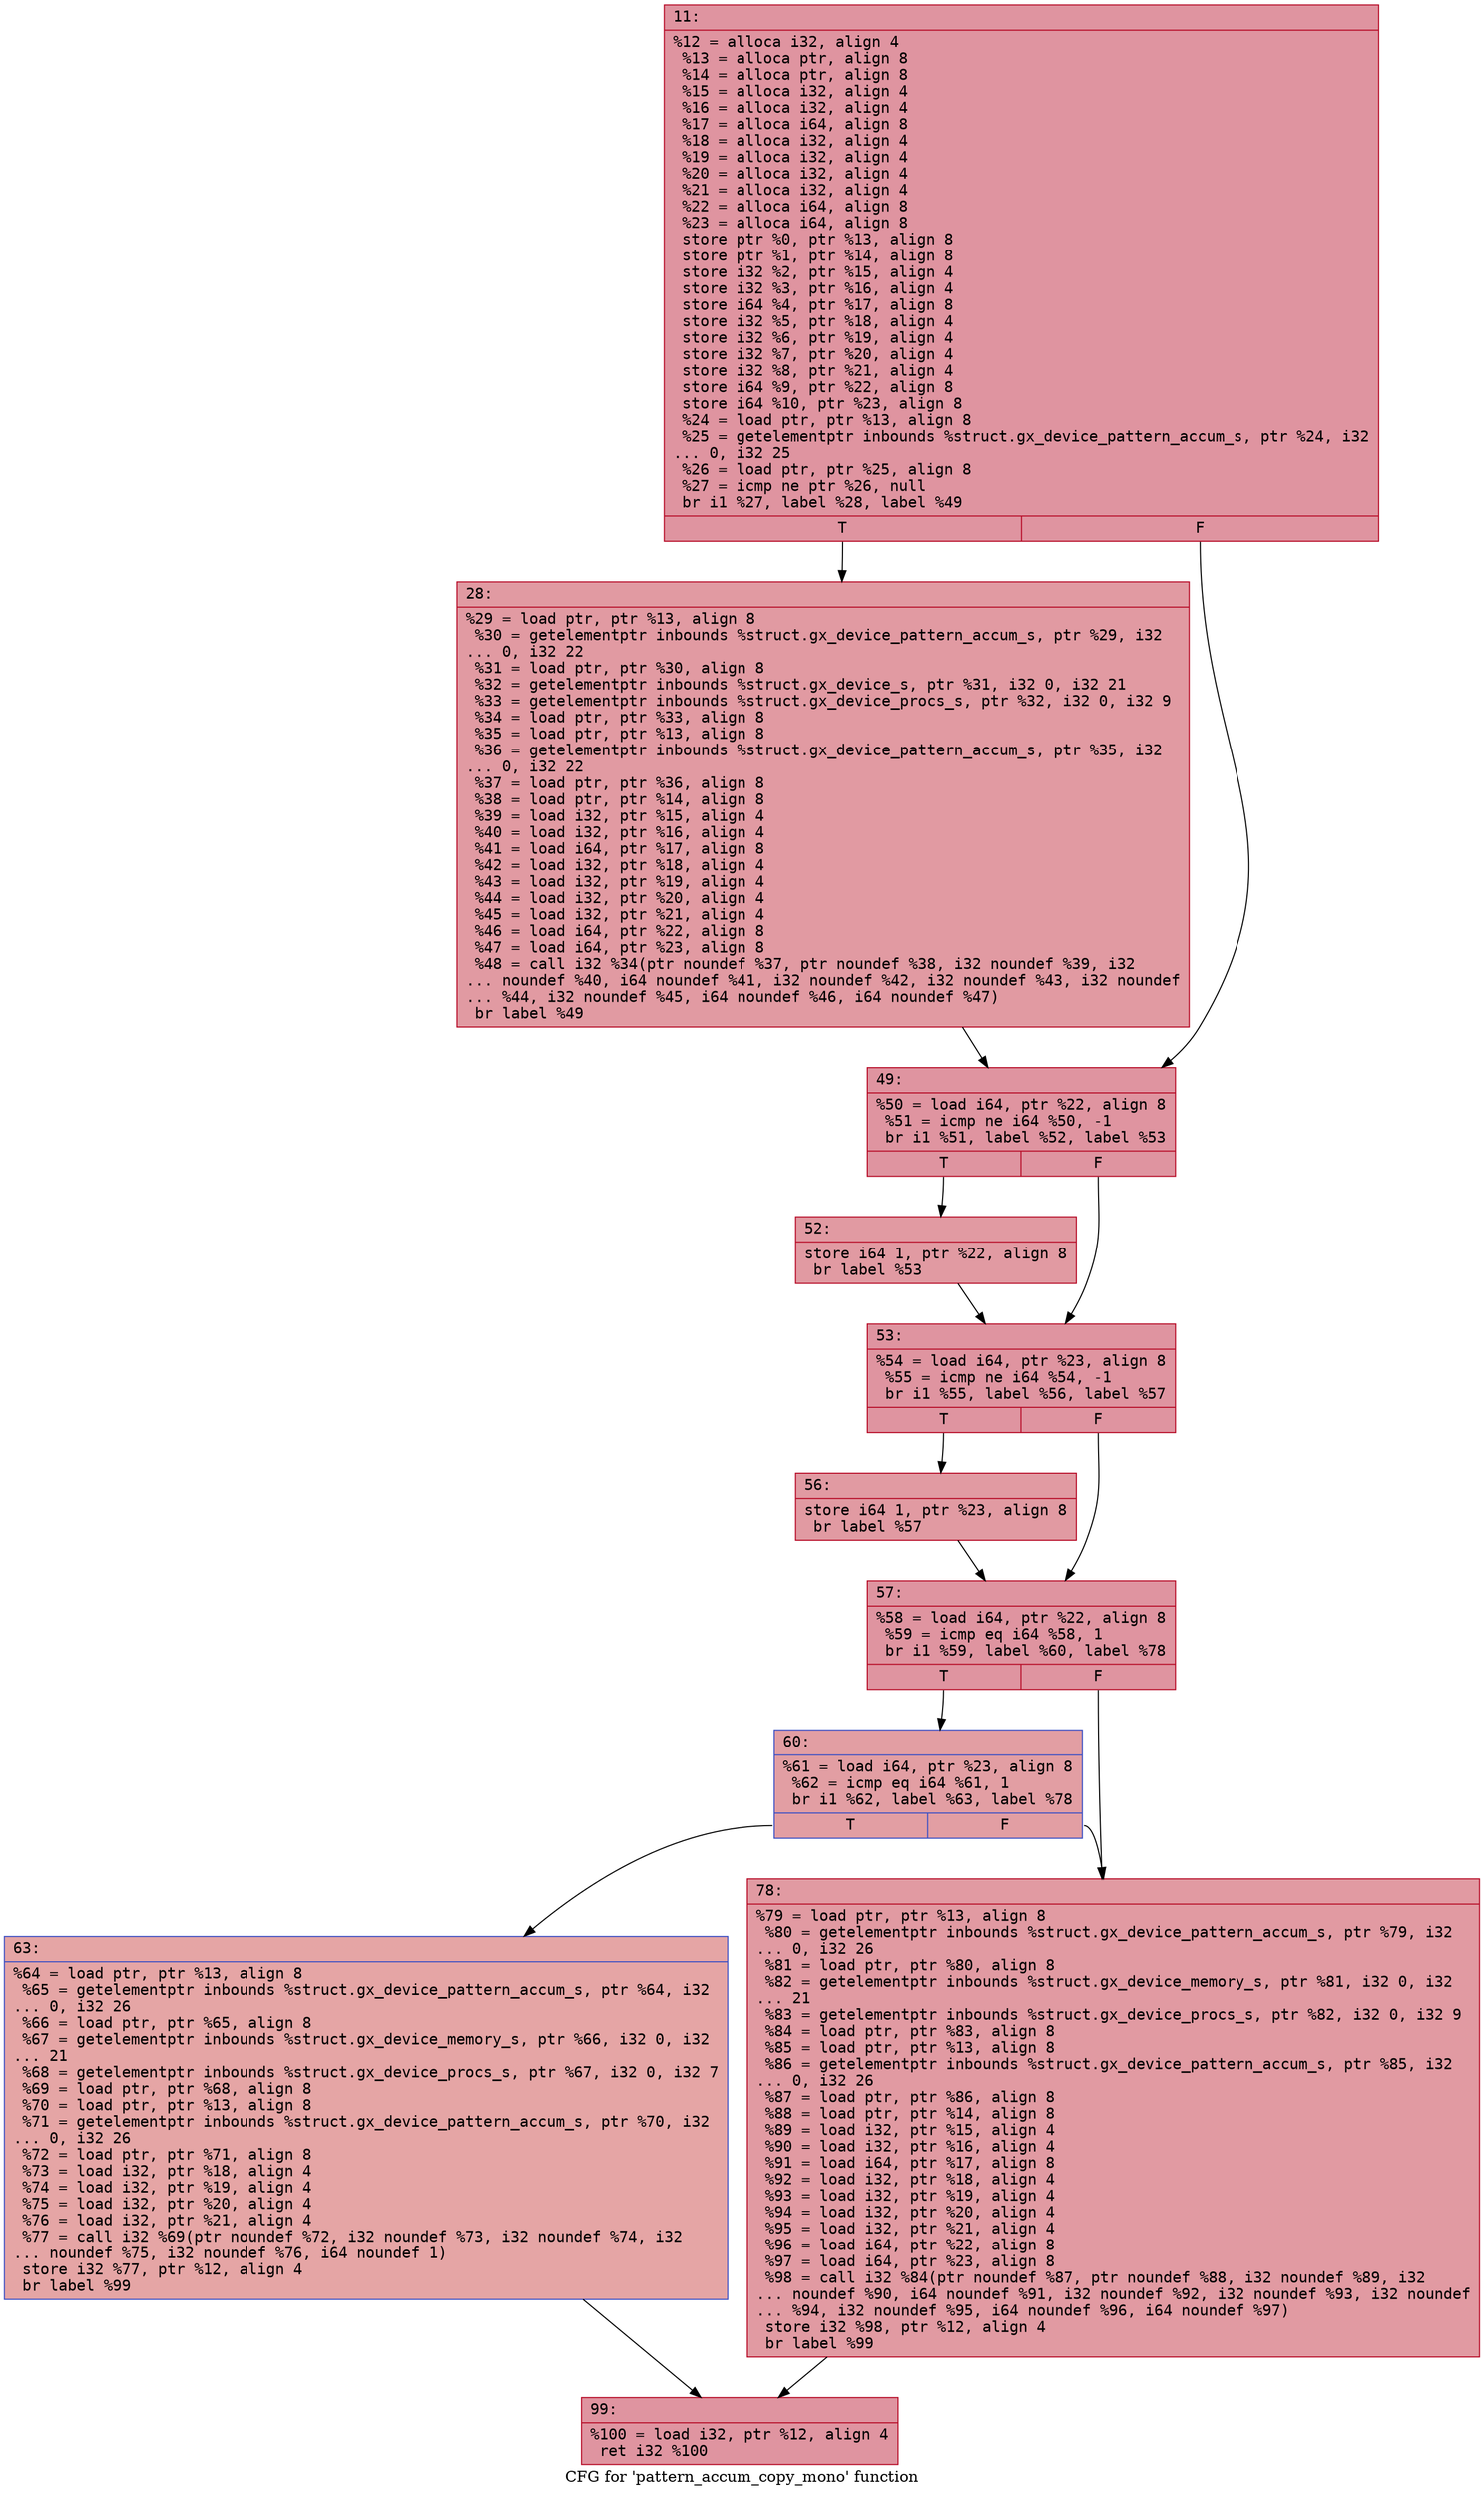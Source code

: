digraph "CFG for 'pattern_accum_copy_mono' function" {
	label="CFG for 'pattern_accum_copy_mono' function";

	Node0x600002d211d0 [shape=record,color="#b70d28ff", style=filled, fillcolor="#b70d2870" fontname="Courier",label="{11:\l|  %12 = alloca i32, align 4\l  %13 = alloca ptr, align 8\l  %14 = alloca ptr, align 8\l  %15 = alloca i32, align 4\l  %16 = alloca i32, align 4\l  %17 = alloca i64, align 8\l  %18 = alloca i32, align 4\l  %19 = alloca i32, align 4\l  %20 = alloca i32, align 4\l  %21 = alloca i32, align 4\l  %22 = alloca i64, align 8\l  %23 = alloca i64, align 8\l  store ptr %0, ptr %13, align 8\l  store ptr %1, ptr %14, align 8\l  store i32 %2, ptr %15, align 4\l  store i32 %3, ptr %16, align 4\l  store i64 %4, ptr %17, align 8\l  store i32 %5, ptr %18, align 4\l  store i32 %6, ptr %19, align 4\l  store i32 %7, ptr %20, align 4\l  store i32 %8, ptr %21, align 4\l  store i64 %9, ptr %22, align 8\l  store i64 %10, ptr %23, align 8\l  %24 = load ptr, ptr %13, align 8\l  %25 = getelementptr inbounds %struct.gx_device_pattern_accum_s, ptr %24, i32\l... 0, i32 25\l  %26 = load ptr, ptr %25, align 8\l  %27 = icmp ne ptr %26, null\l  br i1 %27, label %28, label %49\l|{<s0>T|<s1>F}}"];
	Node0x600002d211d0:s0 -> Node0x600002d21220[tooltip="11 -> 28\nProbability 62.50%" ];
	Node0x600002d211d0:s1 -> Node0x600002d21270[tooltip="11 -> 49\nProbability 37.50%" ];
	Node0x600002d21220 [shape=record,color="#b70d28ff", style=filled, fillcolor="#bb1b2c70" fontname="Courier",label="{28:\l|  %29 = load ptr, ptr %13, align 8\l  %30 = getelementptr inbounds %struct.gx_device_pattern_accum_s, ptr %29, i32\l... 0, i32 22\l  %31 = load ptr, ptr %30, align 8\l  %32 = getelementptr inbounds %struct.gx_device_s, ptr %31, i32 0, i32 21\l  %33 = getelementptr inbounds %struct.gx_device_procs_s, ptr %32, i32 0, i32 9\l  %34 = load ptr, ptr %33, align 8\l  %35 = load ptr, ptr %13, align 8\l  %36 = getelementptr inbounds %struct.gx_device_pattern_accum_s, ptr %35, i32\l... 0, i32 22\l  %37 = load ptr, ptr %36, align 8\l  %38 = load ptr, ptr %14, align 8\l  %39 = load i32, ptr %15, align 4\l  %40 = load i32, ptr %16, align 4\l  %41 = load i64, ptr %17, align 8\l  %42 = load i32, ptr %18, align 4\l  %43 = load i32, ptr %19, align 4\l  %44 = load i32, ptr %20, align 4\l  %45 = load i32, ptr %21, align 4\l  %46 = load i64, ptr %22, align 8\l  %47 = load i64, ptr %23, align 8\l  %48 = call i32 %34(ptr noundef %37, ptr noundef %38, i32 noundef %39, i32\l... noundef %40, i64 noundef %41, i32 noundef %42, i32 noundef %43, i32 noundef\l... %44, i32 noundef %45, i64 noundef %46, i64 noundef %47)\l  br label %49\l}"];
	Node0x600002d21220 -> Node0x600002d21270[tooltip="28 -> 49\nProbability 100.00%" ];
	Node0x600002d21270 [shape=record,color="#b70d28ff", style=filled, fillcolor="#b70d2870" fontname="Courier",label="{49:\l|  %50 = load i64, ptr %22, align 8\l  %51 = icmp ne i64 %50, -1\l  br i1 %51, label %52, label %53\l|{<s0>T|<s1>F}}"];
	Node0x600002d21270:s0 -> Node0x600002d212c0[tooltip="49 -> 52\nProbability 62.50%" ];
	Node0x600002d21270:s1 -> Node0x600002d21310[tooltip="49 -> 53\nProbability 37.50%" ];
	Node0x600002d212c0 [shape=record,color="#b70d28ff", style=filled, fillcolor="#bb1b2c70" fontname="Courier",label="{52:\l|  store i64 1, ptr %22, align 8\l  br label %53\l}"];
	Node0x600002d212c0 -> Node0x600002d21310[tooltip="52 -> 53\nProbability 100.00%" ];
	Node0x600002d21310 [shape=record,color="#b70d28ff", style=filled, fillcolor="#b70d2870" fontname="Courier",label="{53:\l|  %54 = load i64, ptr %23, align 8\l  %55 = icmp ne i64 %54, -1\l  br i1 %55, label %56, label %57\l|{<s0>T|<s1>F}}"];
	Node0x600002d21310:s0 -> Node0x600002d21360[tooltip="53 -> 56\nProbability 62.50%" ];
	Node0x600002d21310:s1 -> Node0x600002d213b0[tooltip="53 -> 57\nProbability 37.50%" ];
	Node0x600002d21360 [shape=record,color="#b70d28ff", style=filled, fillcolor="#bb1b2c70" fontname="Courier",label="{56:\l|  store i64 1, ptr %23, align 8\l  br label %57\l}"];
	Node0x600002d21360 -> Node0x600002d213b0[tooltip="56 -> 57\nProbability 100.00%" ];
	Node0x600002d213b0 [shape=record,color="#b70d28ff", style=filled, fillcolor="#b70d2870" fontname="Courier",label="{57:\l|  %58 = load i64, ptr %22, align 8\l  %59 = icmp eq i64 %58, 1\l  br i1 %59, label %60, label %78\l|{<s0>T|<s1>F}}"];
	Node0x600002d213b0:s0 -> Node0x600002d21400[tooltip="57 -> 60\nProbability 50.00%" ];
	Node0x600002d213b0:s1 -> Node0x600002d214a0[tooltip="57 -> 78\nProbability 50.00%" ];
	Node0x600002d21400 [shape=record,color="#3d50c3ff", style=filled, fillcolor="#be242e70" fontname="Courier",label="{60:\l|  %61 = load i64, ptr %23, align 8\l  %62 = icmp eq i64 %61, 1\l  br i1 %62, label %63, label %78\l|{<s0>T|<s1>F}}"];
	Node0x600002d21400:s0 -> Node0x600002d21450[tooltip="60 -> 63\nProbability 50.00%" ];
	Node0x600002d21400:s1 -> Node0x600002d214a0[tooltip="60 -> 78\nProbability 50.00%" ];
	Node0x600002d21450 [shape=record,color="#3d50c3ff", style=filled, fillcolor="#c5333470" fontname="Courier",label="{63:\l|  %64 = load ptr, ptr %13, align 8\l  %65 = getelementptr inbounds %struct.gx_device_pattern_accum_s, ptr %64, i32\l... 0, i32 26\l  %66 = load ptr, ptr %65, align 8\l  %67 = getelementptr inbounds %struct.gx_device_memory_s, ptr %66, i32 0, i32\l... 21\l  %68 = getelementptr inbounds %struct.gx_device_procs_s, ptr %67, i32 0, i32 7\l  %69 = load ptr, ptr %68, align 8\l  %70 = load ptr, ptr %13, align 8\l  %71 = getelementptr inbounds %struct.gx_device_pattern_accum_s, ptr %70, i32\l... 0, i32 26\l  %72 = load ptr, ptr %71, align 8\l  %73 = load i32, ptr %18, align 4\l  %74 = load i32, ptr %19, align 4\l  %75 = load i32, ptr %20, align 4\l  %76 = load i32, ptr %21, align 4\l  %77 = call i32 %69(ptr noundef %72, i32 noundef %73, i32 noundef %74, i32\l... noundef %75, i32 noundef %76, i64 noundef 1)\l  store i32 %77, ptr %12, align 4\l  br label %99\l}"];
	Node0x600002d21450 -> Node0x600002d214f0[tooltip="63 -> 99\nProbability 100.00%" ];
	Node0x600002d214a0 [shape=record,color="#b70d28ff", style=filled, fillcolor="#bb1b2c70" fontname="Courier",label="{78:\l|  %79 = load ptr, ptr %13, align 8\l  %80 = getelementptr inbounds %struct.gx_device_pattern_accum_s, ptr %79, i32\l... 0, i32 26\l  %81 = load ptr, ptr %80, align 8\l  %82 = getelementptr inbounds %struct.gx_device_memory_s, ptr %81, i32 0, i32\l... 21\l  %83 = getelementptr inbounds %struct.gx_device_procs_s, ptr %82, i32 0, i32 9\l  %84 = load ptr, ptr %83, align 8\l  %85 = load ptr, ptr %13, align 8\l  %86 = getelementptr inbounds %struct.gx_device_pattern_accum_s, ptr %85, i32\l... 0, i32 26\l  %87 = load ptr, ptr %86, align 8\l  %88 = load ptr, ptr %14, align 8\l  %89 = load i32, ptr %15, align 4\l  %90 = load i32, ptr %16, align 4\l  %91 = load i64, ptr %17, align 8\l  %92 = load i32, ptr %18, align 4\l  %93 = load i32, ptr %19, align 4\l  %94 = load i32, ptr %20, align 4\l  %95 = load i32, ptr %21, align 4\l  %96 = load i64, ptr %22, align 8\l  %97 = load i64, ptr %23, align 8\l  %98 = call i32 %84(ptr noundef %87, ptr noundef %88, i32 noundef %89, i32\l... noundef %90, i64 noundef %91, i32 noundef %92, i32 noundef %93, i32 noundef\l... %94, i32 noundef %95, i64 noundef %96, i64 noundef %97)\l  store i32 %98, ptr %12, align 4\l  br label %99\l}"];
	Node0x600002d214a0 -> Node0x600002d214f0[tooltip="78 -> 99\nProbability 100.00%" ];
	Node0x600002d214f0 [shape=record,color="#b70d28ff", style=filled, fillcolor="#b70d2870" fontname="Courier",label="{99:\l|  %100 = load i32, ptr %12, align 4\l  ret i32 %100\l}"];
}
